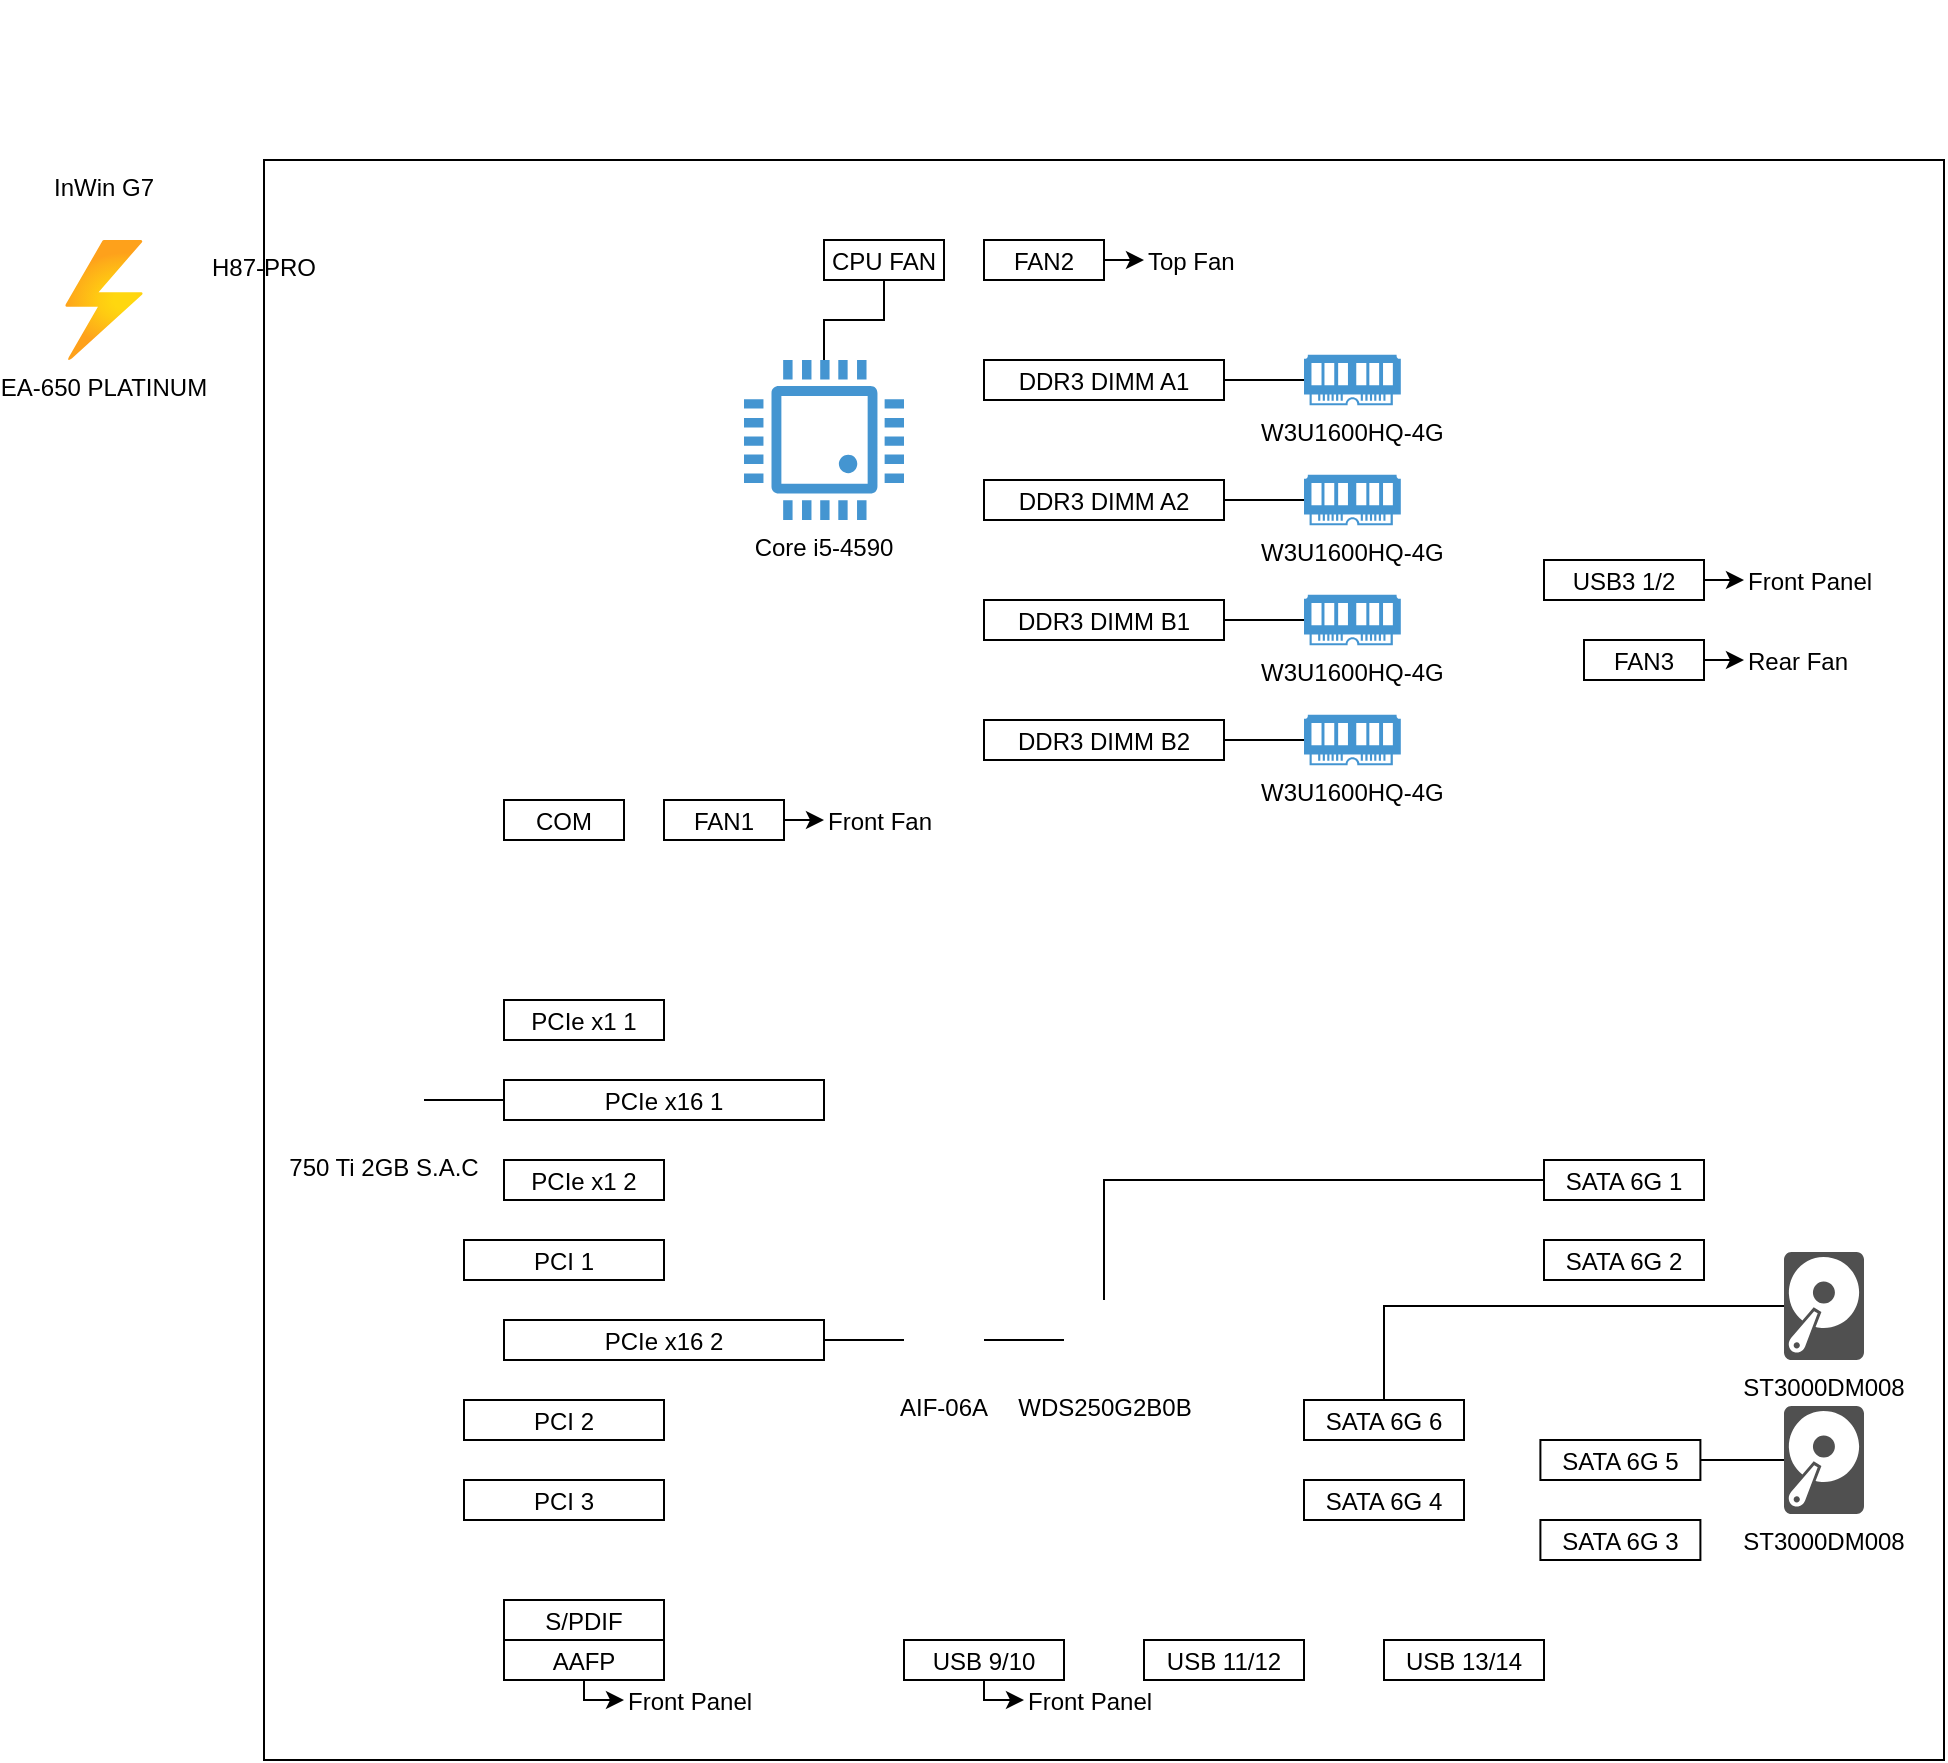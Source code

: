 <mxfile version="14.4.3" type="device"><diagram id="8lTFVHBDZyOUFXqYifxv" name="diagram"><mxGraphModel dx="1550" dy="845" grid="1" gridSize="10" guides="1" tooltips="1" connect="1" arrows="1" fold="1" page="1" pageScale="1" pageWidth="1169" pageHeight="827" math="0" shadow="0"><root><mxCell id="JEL7a9sFZZvjlEMe1ixB-0"/><mxCell id="JEL7a9sFZZvjlEMe1ixB-1" parent="JEL7a9sFZZvjlEMe1ixB-0"/><mxCell id="2hSrCokkFcyAqGML9quD-20" value="" style="rounded=0;whiteSpace=wrap;html=1;fontColor=none;align=left;fillColor=none;" parent="JEL7a9sFZZvjlEMe1ixB-1" vertex="1"><mxGeometry x="160" y="120" width="840" height="800" as="geometry"/></mxCell><mxCell id="Rs2GDlPCoPLEVZ_NcC3w-0" value="Core i5-4590" style="pointerEvents=1;shadow=0;dashed=0;strokeColor=none;fillColor=#4495D1;labelPosition=center;verticalLabelPosition=bottom;verticalAlign=top;align=center;outlineConnect=0;shape=mxgraph.veeam.cpu;" parent="JEL7a9sFZZvjlEMe1ixB-1" vertex="1"><mxGeometry x="400" y="220" width="80" height="80" as="geometry"/></mxCell><mxCell id="Rs2GDlPCoPLEVZ_NcC3w-1" value="H87-PRO" style="shape=image;verticalAlign=top;verticalLabelPosition=bottom;labelBackgroundColor=none;imageAspect=0;aspect=fixed;image=https://cdn0.iconfinder.com/data/icons/fatcow/32/motherboard.png;" parent="JEL7a9sFZZvjlEMe1ixB-1" vertex="1"><mxGeometry x="120" y="80" width="80" height="80" as="geometry"/></mxCell><mxCell id="Rs2GDlPCoPLEVZ_NcC3w-2" value="W3U1600HQ-4G" style="pointerEvents=1;shadow=0;dashed=0;strokeColor=none;fillColor=#4495D1;labelPosition=center;verticalLabelPosition=bottom;verticalAlign=top;align=center;outlineConnect=0;shape=mxgraph.veeam.ram;labelBackgroundColor=none;fontColor=#000000;" parent="JEL7a9sFZZvjlEMe1ixB-1" vertex="1"><mxGeometry x="680" y="217.4" width="48.4" height="25.2" as="geometry"/></mxCell><mxCell id="Rs2GDlPCoPLEVZ_NcC3w-3" value="EA-650 PLATINUM" style="aspect=fixed;points=[];align=center;image;fontSize=12;image=img/lib/azure2/general/Power.svg;labelBackgroundColor=none;" parent="JEL7a9sFZZvjlEMe1ixB-1" vertex="1"><mxGeometry x="60.59" y="160" width="38.82" height="60" as="geometry"/></mxCell><mxCell id="Rs2GDlPCoPLEVZ_NcC3w-4" value="750 Ti 2GB S.A.C" style="shape=image;verticalAlign=top;verticalLabelPosition=bottom;labelBackgroundColor=none;imageAspect=0;aspect=fixed;image=https://cdn2.iconfinder.com/data/icons/crystalproject/128x128/apps/hardware.png;fontColor=#000000;" parent="JEL7a9sFZZvjlEMe1ixB-1" vertex="1"><mxGeometry x="200" y="570" width="40" height="40" as="geometry"/></mxCell><mxCell id="Rs2GDlPCoPLEVZ_NcC3w-5" value="WDS250G2B0B" style="shape=image;html=1;verticalAlign=top;verticalLabelPosition=bottom;labelBackgroundColor=#ffffff;imageAspect=0;aspect=fixed;image=https://cdn1.iconfinder.com/data/icons/_dock_icons___by_adrenn/128/sata.png;fontColor=#000000;" parent="JEL7a9sFZZvjlEMe1ixB-1" vertex="1"><mxGeometry x="560" y="690" width="40" height="40" as="geometry"/></mxCell><mxCell id="Rs2GDlPCoPLEVZ_NcC3w-6" value="InWin G7" style="shape=image;verticalAlign=top;verticalLabelPosition=bottom;labelBackgroundColor=none;imageAspect=0;aspect=fixed;image=https://cdn2.iconfinder.com/data/icons/kitchen-appliances-computers-and-electronics/32/Appliances-02-128.png;fontColor=#000000;" parent="JEL7a9sFZZvjlEMe1ixB-1" vertex="1"><mxGeometry x="40" y="40" width="80" height="80" as="geometry"/></mxCell><mxCell id="Rs2GDlPCoPLEVZ_NcC3w-7" value="PCIe x1 1" style="rounded=0;labelBackgroundColor=none;fontColor=#000000;" parent="JEL7a9sFZZvjlEMe1ixB-1" vertex="1"><mxGeometry x="280" y="540" width="80" height="20" as="geometry"/></mxCell><mxCell id="Rs2GDlPCoPLEVZ_NcC3w-8" value="PCIe x1 2" style="rounded=0;labelBackgroundColor=none;fontColor=#000000;" parent="JEL7a9sFZZvjlEMe1ixB-1" vertex="1"><mxGeometry x="280" y="620" width="80" height="20" as="geometry"/></mxCell><mxCell id="Rs2GDlPCoPLEVZ_NcC3w-9" value="PCIe x16 1" style="rounded=0;labelBackgroundColor=none;fontColor=#000000;" parent="JEL7a9sFZZvjlEMe1ixB-1" vertex="1"><mxGeometry x="280" y="580" width="160" height="20" as="geometry"/></mxCell><mxCell id="Rs2GDlPCoPLEVZ_NcC3w-10" value="PCIe x16 2" style="rounded=0;labelBackgroundColor=none;fontColor=#000000;" parent="JEL7a9sFZZvjlEMe1ixB-1" vertex="1"><mxGeometry x="280" y="700" width="160" height="20" as="geometry"/></mxCell><mxCell id="Rs2GDlPCoPLEVZ_NcC3w-11" value="PCI 1" style="rounded=0;labelBackgroundColor=none;fontColor=#000000;" parent="JEL7a9sFZZvjlEMe1ixB-1" vertex="1"><mxGeometry x="260" y="660" width="100" height="20" as="geometry"/></mxCell><mxCell id="Rs2GDlPCoPLEVZ_NcC3w-12" value="PCI 2" style="rounded=0;labelBackgroundColor=none;fontColor=#000000;" parent="JEL7a9sFZZvjlEMe1ixB-1" vertex="1"><mxGeometry x="260" y="740" width="100" height="20" as="geometry"/></mxCell><mxCell id="Rs2GDlPCoPLEVZ_NcC3w-13" value="PCI 3" style="rounded=0;labelBackgroundColor=none;fontColor=#000000;" parent="JEL7a9sFZZvjlEMe1ixB-1" vertex="1"><mxGeometry x="260" y="780" width="100" height="20" as="geometry"/></mxCell><mxCell id="Rs2GDlPCoPLEVZ_NcC3w-14" value="SATA 6G 1" style="rounded=0;labelBackgroundColor=none;fontColor=#000000;" parent="JEL7a9sFZZvjlEMe1ixB-1" vertex="1"><mxGeometry x="800" y="620" width="80" height="20" as="geometry"/></mxCell><mxCell id="Rs2GDlPCoPLEVZ_NcC3w-15" value="SATA 6G 2" style="rounded=0;labelBackgroundColor=none;fontColor=#000000;" parent="JEL7a9sFZZvjlEMe1ixB-1" vertex="1"><mxGeometry x="800" y="660" width="80" height="20" as="geometry"/></mxCell><mxCell id="Rs2GDlPCoPLEVZ_NcC3w-16" value="SATA 6G 6" style="rounded=0;labelBackgroundColor=none;fontColor=#000000;" parent="JEL7a9sFZZvjlEMe1ixB-1" vertex="1"><mxGeometry x="680" y="740" width="80" height="20" as="geometry"/></mxCell><mxCell id="Rs2GDlPCoPLEVZ_NcC3w-17" value="SATA 6G 5" style="rounded=0;labelBackgroundColor=none;fontColor=#000000;" parent="JEL7a9sFZZvjlEMe1ixB-1" vertex="1"><mxGeometry x="798.2" y="760" width="80" height="20" as="geometry"/></mxCell><mxCell id="Rs2GDlPCoPLEVZ_NcC3w-18" value="SATA 6G 3" style="rounded=0;labelBackgroundColor=none;fontColor=#000000;" parent="JEL7a9sFZZvjlEMe1ixB-1" vertex="1"><mxGeometry x="798.2" y="800" width="80" height="20" as="geometry"/></mxCell><mxCell id="Rs2GDlPCoPLEVZ_NcC3w-19" value="SATA 6G 4" style="rounded=0;labelBackgroundColor=none;fontColor=#000000;" parent="JEL7a9sFZZvjlEMe1ixB-1" vertex="1"><mxGeometry x="680" y="780" width="80" height="20" as="geometry"/></mxCell><mxCell id="Rs2GDlPCoPLEVZ_NcC3w-20" value="S/PDIF" style="rounded=0;labelBackgroundColor=none;fontColor=#000000;" parent="JEL7a9sFZZvjlEMe1ixB-1" vertex="1"><mxGeometry x="280" y="840" width="80" height="20" as="geometry"/></mxCell><mxCell id="Rs2GDlPCoPLEVZ_NcC3w-21" value="AAFP" style="rounded=0;labelBackgroundColor=none;fontColor=#000000;" parent="JEL7a9sFZZvjlEMe1ixB-1" vertex="1"><mxGeometry x="280" y="860" width="80" height="20" as="geometry"/></mxCell><mxCell id="Rs2GDlPCoPLEVZ_NcC3w-22" value="USB 9/10" style="rounded=0;labelBackgroundColor=none;fontColor=#000000;" parent="JEL7a9sFZZvjlEMe1ixB-1" vertex="1"><mxGeometry x="480" y="860" width="80" height="20" as="geometry"/></mxCell><mxCell id="Rs2GDlPCoPLEVZ_NcC3w-23" value="USB 11/12" style="rounded=0;labelBackgroundColor=none;fontColor=#000000;" parent="JEL7a9sFZZvjlEMe1ixB-1" vertex="1"><mxGeometry x="600" y="860" width="80" height="20" as="geometry"/></mxCell><mxCell id="Rs2GDlPCoPLEVZ_NcC3w-24" value="USB 13/14" style="rounded=0;labelBackgroundColor=none;fontColor=#000000;" parent="JEL7a9sFZZvjlEMe1ixB-1" vertex="1"><mxGeometry x="720" y="860" width="80" height="20" as="geometry"/></mxCell><mxCell id="Rs2GDlPCoPLEVZ_NcC3w-25" value="COM" style="rounded=0;labelBackgroundColor=none;fontColor=#000000;" parent="JEL7a9sFZZvjlEMe1ixB-1" vertex="1"><mxGeometry x="280" y="440" width="60" height="20" as="geometry"/></mxCell><mxCell id="Rs2GDlPCoPLEVZ_NcC3w-26" value="FAN1" style="rounded=0;labelBackgroundColor=none;fontColor=#000000;" parent="JEL7a9sFZZvjlEMe1ixB-1" vertex="1"><mxGeometry x="360" y="440" width="60" height="20" as="geometry"/></mxCell><mxCell id="Rs2GDlPCoPLEVZ_NcC3w-27" value="FAN2" style="rounded=0;labelBackgroundColor=none;fontColor=#000000;" parent="JEL7a9sFZZvjlEMe1ixB-1" vertex="1"><mxGeometry x="520" y="160" width="60" height="20" as="geometry"/></mxCell><mxCell id="Rs2GDlPCoPLEVZ_NcC3w-28" value="FAN3" style="rounded=0;labelBackgroundColor=none;fontColor=#000000;" parent="JEL7a9sFZZvjlEMe1ixB-1" vertex="1"><mxGeometry x="820" y="360" width="60" height="20" as="geometry"/></mxCell><mxCell id="Rs2GDlPCoPLEVZ_NcC3w-29" value="USB3 1/2" style="rounded=0;labelBackgroundColor=none;fontColor=#000000;" parent="JEL7a9sFZZvjlEMe1ixB-1" vertex="1"><mxGeometry x="800" y="320" width="80" height="20" as="geometry"/></mxCell><mxCell id="Rs2GDlPCoPLEVZ_NcC3w-30" value="CPU FAN" style="rounded=0;labelBackgroundColor=none;fontColor=#000000;" parent="JEL7a9sFZZvjlEMe1ixB-1" vertex="1"><mxGeometry x="440" y="160" width="60" height="20" as="geometry"/></mxCell><mxCell id="Rs2GDlPCoPLEVZ_NcC3w-31" value="AIF-06A" style="shape=image;verticalAlign=top;verticalLabelPosition=bottom;labelBackgroundColor=none;imageAspect=0;aspect=fixed;image=https://cdn3.iconfinder.com/data/icons/electronic-devices-vol-1-1/36/1_graphic_card_electronic_device_motherboard_smps_hardware_chip_1-128.png;fontColor=#000000;labelBorderColor=none;" parent="JEL7a9sFZZvjlEMe1ixB-1" vertex="1"><mxGeometry x="480" y="690" width="40" height="40" as="geometry"/></mxCell><mxCell id="Rs2GDlPCoPLEVZ_NcC3w-32" value="DDR3 DIMM A1" style="rounded=0;labelBackgroundColor=none;fontColor=#000000;" parent="JEL7a9sFZZvjlEMe1ixB-1" vertex="1"><mxGeometry x="520" y="220" width="120" height="20" as="geometry"/></mxCell><mxCell id="Rs2GDlPCoPLEVZ_NcC3w-33" value="DDR3 DIMM A2" style="rounded=0;labelBackgroundColor=none;fontColor=#000000;" parent="JEL7a9sFZZvjlEMe1ixB-1" vertex="1"><mxGeometry x="520" y="280" width="120" height="20" as="geometry"/></mxCell><mxCell id="Rs2GDlPCoPLEVZ_NcC3w-34" value="DDR3 DIMM B1" style="rounded=0;labelBackgroundColor=none;fontColor=#000000;" parent="JEL7a9sFZZvjlEMe1ixB-1" vertex="1"><mxGeometry x="520" y="340" width="120" height="20" as="geometry"/></mxCell><mxCell id="Rs2GDlPCoPLEVZ_NcC3w-35" value="DDR3 DIMM B2" style="rounded=0;labelBackgroundColor=none;fontColor=#000000;" parent="JEL7a9sFZZvjlEMe1ixB-1" vertex="1"><mxGeometry x="520" y="400" width="120" height="20" as="geometry"/></mxCell><mxCell id="Rs2GDlPCoPLEVZ_NcC3w-36" value="W3U1600HQ-4G" style="pointerEvents=1;shadow=0;dashed=0;strokeColor=none;fillColor=#4495D1;labelPosition=center;verticalLabelPosition=bottom;verticalAlign=top;align=center;outlineConnect=0;shape=mxgraph.veeam.ram;labelBackgroundColor=none;fontColor=#000000;" parent="JEL7a9sFZZvjlEMe1ixB-1" vertex="1"><mxGeometry x="680" y="337.4" width="48.4" height="25.2" as="geometry"/></mxCell><mxCell id="Rs2GDlPCoPLEVZ_NcC3w-37" value="" style="endArrow=none;labelBackgroundColor=none;noLabel=1;fontColor=none;" parent="JEL7a9sFZZvjlEMe1ixB-1" source="Rs2GDlPCoPLEVZ_NcC3w-32" target="Rs2GDlPCoPLEVZ_NcC3w-2" edge="1"><mxGeometry width="50" height="50" relative="1" as="geometry"><mxPoint x="470" y="330" as="sourcePoint"/><mxPoint x="520" y="280" as="targetPoint"/></mxGeometry></mxCell><mxCell id="Rs2GDlPCoPLEVZ_NcC3w-38" value="" style="endArrow=none;labelBackgroundColor=none;noLabel=1;fontColor=none;" parent="JEL7a9sFZZvjlEMe1ixB-1" source="Rs2GDlPCoPLEVZ_NcC3w-34" target="Rs2GDlPCoPLEVZ_NcC3w-36" edge="1"><mxGeometry width="50" height="50" relative="1" as="geometry"><mxPoint x="640" y="231.256" as="sourcePoint"/><mxPoint x="680" y="232.093" as="targetPoint"/></mxGeometry></mxCell><mxCell id="Rs2GDlPCoPLEVZ_NcC3w-39" value="" style="endArrow=none;labelBackgroundColor=none;noLabel=1;fontColor=none;edgeStyle=orthogonalEdgeStyle;rounded=0;" parent="JEL7a9sFZZvjlEMe1ixB-1" source="Rs2GDlPCoPLEVZ_NcC3w-0" target="Rs2GDlPCoPLEVZ_NcC3w-30" edge="1"><mxGeometry width="50" height="50" relative="1" as="geometry"><mxPoint x="640" y="230" as="sourcePoint"/><mxPoint x="680" y="230" as="targetPoint"/></mxGeometry></mxCell><mxCell id="Rs2GDlPCoPLEVZ_NcC3w-40" value="" style="endArrow=none;labelBackgroundColor=none;noLabel=1;fontColor=none;" parent="JEL7a9sFZZvjlEMe1ixB-1" source="Rs2GDlPCoPLEVZ_NcC3w-9" target="Rs2GDlPCoPLEVZ_NcC3w-4" edge="1"><mxGeometry width="50" height="50" relative="1" as="geometry"><mxPoint x="640" y="350" as="sourcePoint"/><mxPoint x="680" y="350" as="targetPoint"/></mxGeometry></mxCell><mxCell id="2hSrCokkFcyAqGML9quD-0" value="" style="endArrow=none;labelBackgroundColor=none;noLabel=1;fontColor=none;" parent="JEL7a9sFZZvjlEMe1ixB-1" source="Rs2GDlPCoPLEVZ_NcC3w-31" target="Rs2GDlPCoPLEVZ_NcC3w-10" edge="1"><mxGeometry width="50" height="50" relative="1" as="geometry"><mxPoint x="280" y="590" as="sourcePoint"/><mxPoint x="240" y="590" as="targetPoint"/></mxGeometry></mxCell><mxCell id="2hSrCokkFcyAqGML9quD-1" value="" style="endArrow=none;labelBackgroundColor=none;noLabel=1;fontColor=none;" parent="JEL7a9sFZZvjlEMe1ixB-1" source="Rs2GDlPCoPLEVZ_NcC3w-5" target="Rs2GDlPCoPLEVZ_NcC3w-31" edge="1"><mxGeometry width="50" height="50" relative="1" as="geometry"><mxPoint x="480" y="710" as="sourcePoint"/><mxPoint x="440" y="710" as="targetPoint"/></mxGeometry></mxCell><mxCell id="2hSrCokkFcyAqGML9quD-2" value="" style="endArrow=none;labelBackgroundColor=none;noLabel=1;fontColor=none;rounded=0;edgeStyle=orthogonalEdgeStyle;" parent="JEL7a9sFZZvjlEMe1ixB-1" source="Rs2GDlPCoPLEVZ_NcC3w-14" target="Rs2GDlPCoPLEVZ_NcC3w-5" edge="1"><mxGeometry width="50" height="50" relative="1" as="geometry"><mxPoint x="560" y="710" as="sourcePoint"/><mxPoint x="520" y="710" as="targetPoint"/></mxGeometry></mxCell><mxCell id="2hSrCokkFcyAqGML9quD-3" value="Front Fan" style="text;strokeColor=none;fillColor=none;align=left;verticalAlign=middle;rounded=0;" parent="JEL7a9sFZZvjlEMe1ixB-1" vertex="1"><mxGeometry x="440" y="440" width="40" height="20" as="geometry"/></mxCell><mxCell id="2hSrCokkFcyAqGML9quD-5" value="" style="endArrow=classic;labelBackgroundColor=none;noLabel=1;fontColor=none;rounded=0;edgeStyle=orthogonalEdgeStyle;" parent="JEL7a9sFZZvjlEMe1ixB-1" source="Rs2GDlPCoPLEVZ_NcC3w-26" target="2hSrCokkFcyAqGML9quD-3" edge="1"><mxGeometry width="50" height="50" relative="1" as="geometry"><mxPoint x="520" y="470" as="sourcePoint"/><mxPoint x="570" y="420" as="targetPoint"/></mxGeometry></mxCell><mxCell id="2hSrCokkFcyAqGML9quD-6" value="Top Fan" style="text;strokeColor=none;fillColor=none;align=left;verticalAlign=middle;rounded=0;" parent="JEL7a9sFZZvjlEMe1ixB-1" vertex="1"><mxGeometry x="600" y="160" width="40" height="20" as="geometry"/></mxCell><mxCell id="2hSrCokkFcyAqGML9quD-7" value="" style="endArrow=classic;labelBackgroundColor=none;noLabel=1;fontColor=none;rounded=0;edgeStyle=orthogonalEdgeStyle;" parent="JEL7a9sFZZvjlEMe1ixB-1" source="Rs2GDlPCoPLEVZ_NcC3w-27" target="2hSrCokkFcyAqGML9quD-6" edge="1"><mxGeometry width="50" height="50" relative="1" as="geometry"><mxPoint x="420" y="450" as="sourcePoint"/><mxPoint x="440" y="450" as="targetPoint"/></mxGeometry></mxCell><mxCell id="2hSrCokkFcyAqGML9quD-11" value="Rear Fan" style="text;strokeColor=none;fillColor=none;align=left;verticalAlign=middle;rounded=0;" parent="JEL7a9sFZZvjlEMe1ixB-1" vertex="1"><mxGeometry x="900" y="360" width="40" height="20" as="geometry"/></mxCell><mxCell id="2hSrCokkFcyAqGML9quD-12" value="" style="endArrow=classic;labelBackgroundColor=none;noLabel=1;fontColor=none;rounded=0;edgeStyle=orthogonalEdgeStyle;" parent="JEL7a9sFZZvjlEMe1ixB-1" source="Rs2GDlPCoPLEVZ_NcC3w-28" target="2hSrCokkFcyAqGML9quD-11" edge="1"><mxGeometry width="50" height="50" relative="1" as="geometry"><mxPoint x="880" y="370" as="sourcePoint"/><mxPoint x="740" y="650" as="targetPoint"/></mxGeometry></mxCell><mxCell id="2hSrCokkFcyAqGML9quD-14" value="Front Panel" style="text;strokeColor=none;fillColor=none;align=left;verticalAlign=middle;rounded=0;" parent="JEL7a9sFZZvjlEMe1ixB-1" vertex="1"><mxGeometry x="900" y="320" width="40" height="20" as="geometry"/></mxCell><mxCell id="2hSrCokkFcyAqGML9quD-15" value="" style="endArrow=classic;labelBackgroundColor=none;noLabel=1;fontColor=none;rounded=0;edgeStyle=orthogonalEdgeStyle;" parent="JEL7a9sFZZvjlEMe1ixB-1" source="Rs2GDlPCoPLEVZ_NcC3w-29" target="2hSrCokkFcyAqGML9quD-14" edge="1"><mxGeometry width="50" height="50" relative="1" as="geometry"><mxPoint x="880.0" y="330" as="sourcePoint"/><mxPoint x="740" y="610" as="targetPoint"/></mxGeometry></mxCell><mxCell id="2hSrCokkFcyAqGML9quD-16" value="Front Panel" style="text;strokeColor=none;fillColor=none;align=left;verticalAlign=middle;rounded=0;" parent="JEL7a9sFZZvjlEMe1ixB-1" vertex="1"><mxGeometry x="540" y="880" width="40" height="20" as="geometry"/></mxCell><mxCell id="2hSrCokkFcyAqGML9quD-17" value="" style="endArrow=classic;labelBackgroundColor=none;noLabel=1;fontColor=none;rounded=0;edgeStyle=orthogonalEdgeStyle;entryX=0;entryY=0.5;entryDx=0;entryDy=0;" parent="JEL7a9sFZZvjlEMe1ixB-1" source="Rs2GDlPCoPLEVZ_NcC3w-22" target="2hSrCokkFcyAqGML9quD-16" edge="1"><mxGeometry width="50" height="50" relative="1" as="geometry"><mxPoint x="500.0" y="880" as="sourcePoint"/><mxPoint x="340" y="1190" as="targetPoint"/></mxGeometry></mxCell><mxCell id="2hSrCokkFcyAqGML9quD-18" value="Front Panel" style="text;strokeColor=none;fillColor=none;align=left;verticalAlign=middle;rounded=0;" parent="JEL7a9sFZZvjlEMe1ixB-1" vertex="1"><mxGeometry x="340" y="880" width="40" height="20" as="geometry"/></mxCell><mxCell id="2hSrCokkFcyAqGML9quD-19" value="" style="endArrow=classic;labelBackgroundColor=none;noLabel=1;fontColor=none;rounded=0;edgeStyle=orthogonalEdgeStyle;entryX=0;entryY=0.5;entryDx=0;entryDy=0;" parent="JEL7a9sFZZvjlEMe1ixB-1" source="Rs2GDlPCoPLEVZ_NcC3w-21" target="2hSrCokkFcyAqGML9quD-18" edge="1"><mxGeometry width="50" height="50" relative="1" as="geometry"><mxPoint x="310.0" y="880" as="sourcePoint"/><mxPoint x="130" y="1190" as="targetPoint"/></mxGeometry></mxCell><mxCell id="rGdrfMQtyuW3USnwH-5Y-0" value="W3U1600HQ-4G" style="pointerEvents=1;shadow=0;dashed=0;strokeColor=none;fillColor=#4495D1;labelPosition=center;verticalLabelPosition=bottom;verticalAlign=top;align=center;outlineConnect=0;shape=mxgraph.veeam.ram;labelBackgroundColor=none;fontColor=#000000;" vertex="1" parent="JEL7a9sFZZvjlEMe1ixB-1"><mxGeometry x="680" y="277.4" width="48.4" height="25.2" as="geometry"/></mxCell><mxCell id="rGdrfMQtyuW3USnwH-5Y-1" value="W3U1600HQ-4G" style="pointerEvents=1;shadow=0;dashed=0;strokeColor=none;fillColor=#4495D1;labelPosition=center;verticalLabelPosition=bottom;verticalAlign=top;align=center;outlineConnect=0;shape=mxgraph.veeam.ram;labelBackgroundColor=none;fontColor=#000000;" vertex="1" parent="JEL7a9sFZZvjlEMe1ixB-1"><mxGeometry x="680" y="397.4" width="48.4" height="25.2" as="geometry"/></mxCell><mxCell id="rGdrfMQtyuW3USnwH-5Y-2" value="" style="endArrow=none;labelBackgroundColor=none;noLabel=1;fontColor=none;" edge="1" parent="JEL7a9sFZZvjlEMe1ixB-1" source="Rs2GDlPCoPLEVZ_NcC3w-33" target="rGdrfMQtyuW3USnwH-5Y-0"><mxGeometry width="50" height="50" relative="1" as="geometry"><mxPoint x="640" y="230.0" as="sourcePoint"/><mxPoint x="680" y="230.0" as="targetPoint"/></mxGeometry></mxCell><mxCell id="rGdrfMQtyuW3USnwH-5Y-3" value="" style="endArrow=none;labelBackgroundColor=none;noLabel=1;fontColor=none;" edge="1" parent="JEL7a9sFZZvjlEMe1ixB-1" source="Rs2GDlPCoPLEVZ_NcC3w-35" target="rGdrfMQtyuW3USnwH-5Y-1"><mxGeometry width="50" height="50" relative="1" as="geometry"><mxPoint x="640" y="290.0" as="sourcePoint"/><mxPoint x="680" y="290.0" as="targetPoint"/></mxGeometry></mxCell><mxCell id="rGdrfMQtyuW3USnwH-5Y-4" value="ST3000DM008" style="pointerEvents=1;shadow=0;dashed=0;strokeColor=none;fillColor=#505050;labelPosition=center;verticalLabelPosition=bottom;verticalAlign=top;outlineConnect=0;align=center;shape=mxgraph.office.devices.hard_disk;" vertex="1" parent="JEL7a9sFZZvjlEMe1ixB-1"><mxGeometry x="920" y="666" width="40" height="54" as="geometry"/></mxCell><mxCell id="rGdrfMQtyuW3USnwH-5Y-5" value="ST3000DM008" style="pointerEvents=1;shadow=0;dashed=0;strokeColor=none;fillColor=#505050;labelPosition=center;verticalLabelPosition=bottom;verticalAlign=top;outlineConnect=0;align=center;shape=mxgraph.office.devices.hard_disk;" vertex="1" parent="JEL7a9sFZZvjlEMe1ixB-1"><mxGeometry x="920" y="743" width="40" height="54" as="geometry"/></mxCell><mxCell id="rGdrfMQtyuW3USnwH-5Y-6" value="" style="endArrow=none;labelBackgroundColor=none;noLabel=1;fontColor=none;rounded=0;edgeStyle=orthogonalEdgeStyle;" edge="1" parent="JEL7a9sFZZvjlEMe1ixB-1" source="rGdrfMQtyuW3USnwH-5Y-4" target="Rs2GDlPCoPLEVZ_NcC3w-16"><mxGeometry width="50" height="50" relative="1" as="geometry"><mxPoint x="800" y="630" as="sourcePoint"/><mxPoint x="580" y="690" as="targetPoint"/></mxGeometry></mxCell><mxCell id="rGdrfMQtyuW3USnwH-5Y-7" value="" style="endArrow=none;labelBackgroundColor=none;noLabel=1;fontColor=none;rounded=0;edgeStyle=orthogonalEdgeStyle;" edge="1" parent="JEL7a9sFZZvjlEMe1ixB-1" source="rGdrfMQtyuW3USnwH-5Y-5" target="Rs2GDlPCoPLEVZ_NcC3w-17"><mxGeometry width="50" height="50" relative="1" as="geometry"><mxPoint x="920" y="687" as="sourcePoint"/><mxPoint x="720" y="740" as="targetPoint"/></mxGeometry></mxCell></root></mxGraphModel></diagram></mxfile>